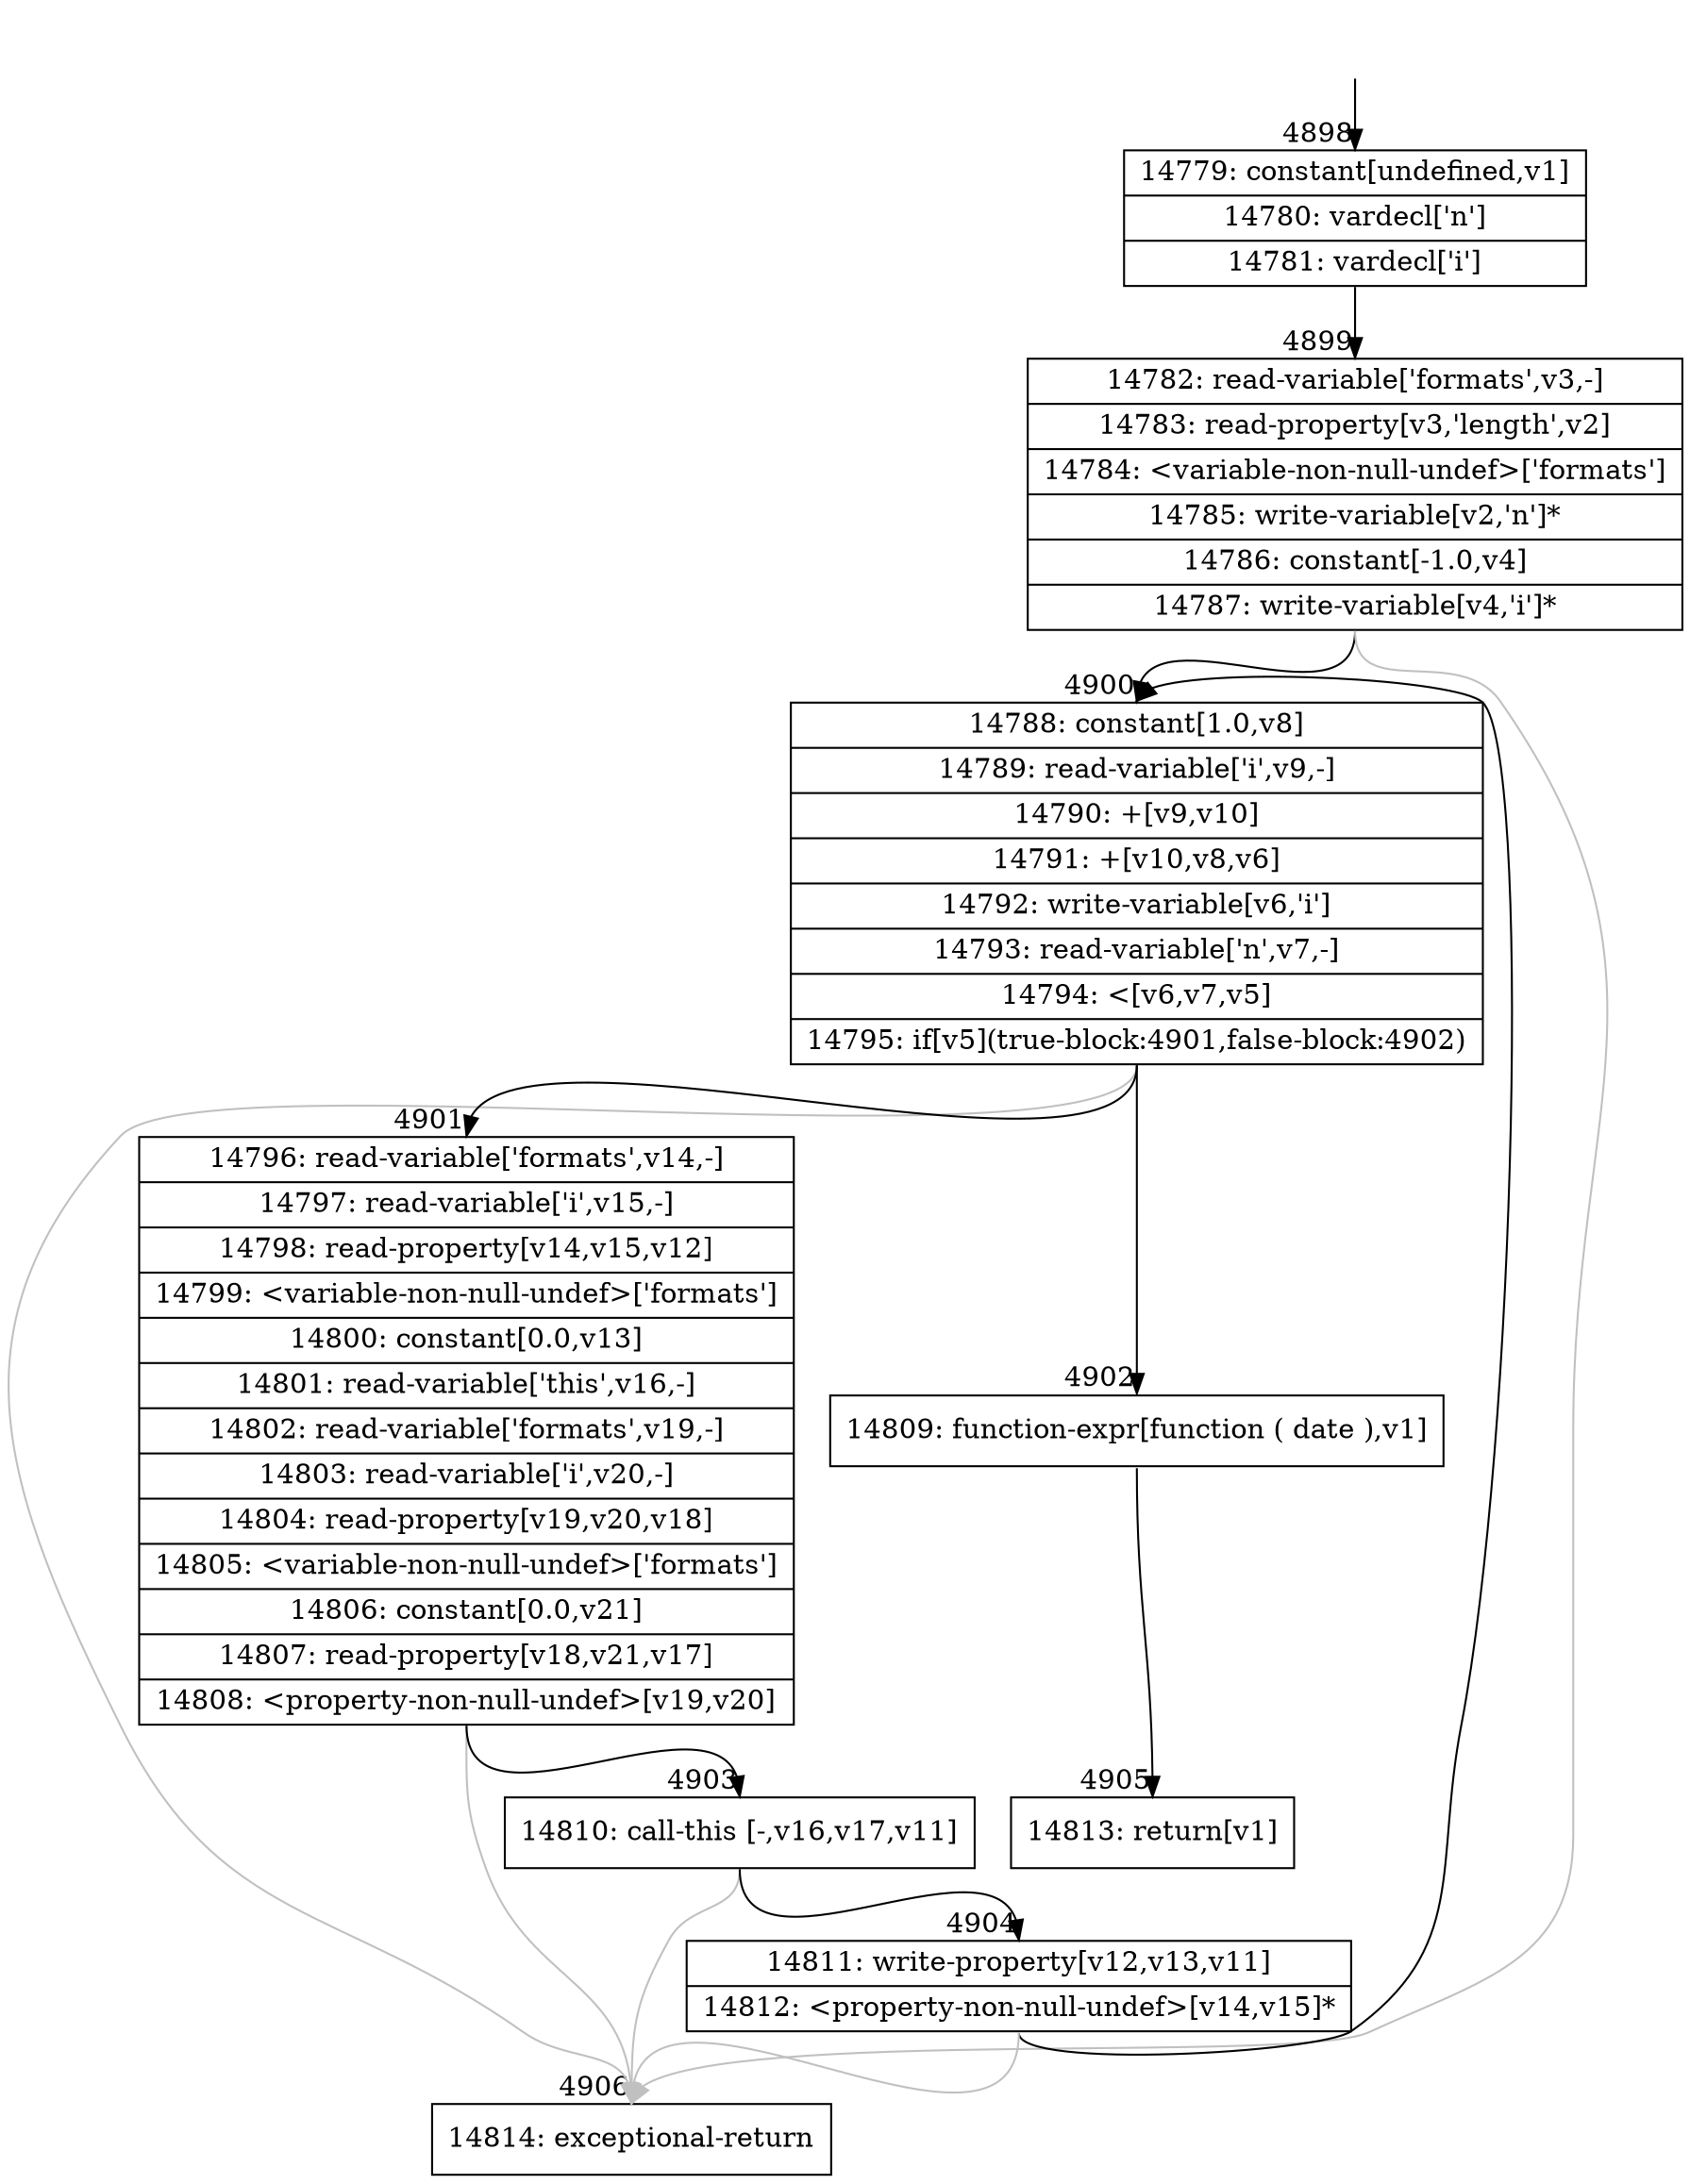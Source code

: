 digraph {
rankdir="TD"
BB_entry459[shape=none,label=""];
BB_entry459 -> BB4898 [tailport=s, headport=n, headlabel="    4898"]
BB4898 [shape=record label="{14779: constant[undefined,v1]|14780: vardecl['n']|14781: vardecl['i']}" ] 
BB4898 -> BB4899 [tailport=s, headport=n, headlabel="      4899"]
BB4899 [shape=record label="{14782: read-variable['formats',v3,-]|14783: read-property[v3,'length',v2]|14784: \<variable-non-null-undef\>['formats']|14785: write-variable[v2,'n']*|14786: constant[-1.0,v4]|14787: write-variable[v4,'i']*}" ] 
BB4899 -> BB4900 [tailport=s, headport=n, headlabel="      4900"]
BB4899 -> BB4906 [tailport=s, headport=n, color=gray, headlabel="      4906"]
BB4900 [shape=record label="{14788: constant[1.0,v8]|14789: read-variable['i',v9,-]|14790: +[v9,v10]|14791: +[v10,v8,v6]|14792: write-variable[v6,'i']|14793: read-variable['n',v7,-]|14794: \<[v6,v7,v5]|14795: if[v5](true-block:4901,false-block:4902)}" ] 
BB4900 -> BB4901 [tailport=s, headport=n, headlabel="      4901"]
BB4900 -> BB4902 [tailport=s, headport=n, headlabel="      4902"]
BB4900 -> BB4906 [tailport=s, headport=n, color=gray]
BB4901 [shape=record label="{14796: read-variable['formats',v14,-]|14797: read-variable['i',v15,-]|14798: read-property[v14,v15,v12]|14799: \<variable-non-null-undef\>['formats']|14800: constant[0.0,v13]|14801: read-variable['this',v16,-]|14802: read-variable['formats',v19,-]|14803: read-variable['i',v20,-]|14804: read-property[v19,v20,v18]|14805: \<variable-non-null-undef\>['formats']|14806: constant[0.0,v21]|14807: read-property[v18,v21,v17]|14808: \<property-non-null-undef\>[v19,v20]}" ] 
BB4901 -> BB4903 [tailport=s, headport=n, headlabel="      4903"]
BB4901 -> BB4906 [tailport=s, headport=n, color=gray]
BB4902 [shape=record label="{14809: function-expr[function ( date ),v1]}" ] 
BB4902 -> BB4905 [tailport=s, headport=n, headlabel="      4905"]
BB4903 [shape=record label="{14810: call-this [-,v16,v17,v11]}" ] 
BB4903 -> BB4904 [tailport=s, headport=n, headlabel="      4904"]
BB4903 -> BB4906 [tailport=s, headport=n, color=gray]
BB4904 [shape=record label="{14811: write-property[v12,v13,v11]|14812: \<property-non-null-undef\>[v14,v15]*}" ] 
BB4904 -> BB4900 [tailport=s, headport=n]
BB4904 -> BB4906 [tailport=s, headport=n, color=gray]
BB4905 [shape=record label="{14813: return[v1]}" ] 
BB4906 [shape=record label="{14814: exceptional-return}" ] 
//#$~ 2819
}
